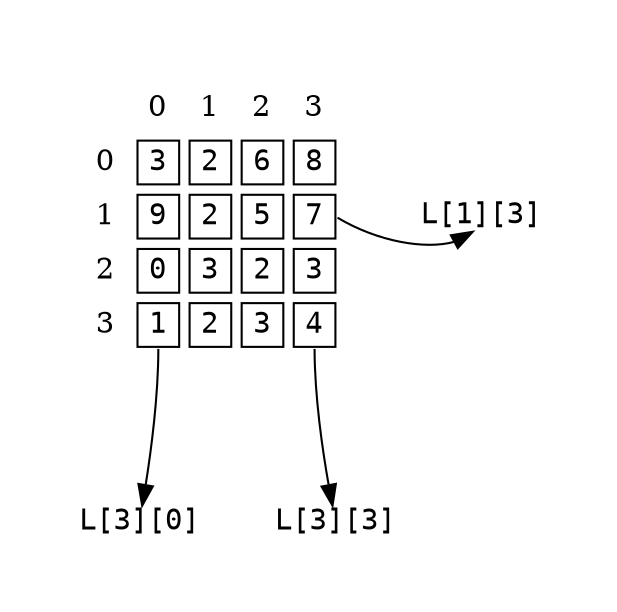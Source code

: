 digraph {
    graph [pad="0.5", nodesep="0.5", ranksep="1"];
    node [shape=plain]

    A2D [label=<
    <table border="0" cellborder="1" cellspacing="5">
        <tr>
            <td color="none" width="20%"></td>
            <td color="none" width="20%">0</td>
            <td color="none" width="20%">1</td>
            <td color="none" width="20%">2</td>
            <td color="none" width="20%">3</td>
        </tr>
        <tr>
            <td color="none">0</td>
            <td><font face="monospace">3</font></td>
            <td><font face="monospace">2</font></td>
            <td><font face="monospace">6</font></td>
            <td><font face="monospace">8</font></td>
        </tr>
        <tr>
            <td color="none">1</td>
            <td><font face="monospace">9</font></td>
            <td><font face="monospace">2</font></td>
            <td><font face="monospace">5</font></td>
            <td port="ex1"><font face="monospace">7</font></td>
        </tr>
        <tr>
            <td color="none">2</td>
            <td><font face="monospace">0</font></td>
            <td><font face="monospace">3</font></td>
            <td><font face="monospace">2</font></td>
            <td><font face="monospace">3</font></td>
        </tr>
        <tr>
            <td color="none">3</td>
            <td port="ex2"><font face="monospace">1</font></td>
            <td><font face="monospace">2</font></td>
            <td><font face="monospace">3</font></td>
            <td port="ex3"><font face="monospace">4</font></td>
        </tr>
    </table>>]

    ex1 [label=<<font face="monospace">L[1][3]</font>>]
    ex2 [label=<<font face="monospace">L[3][0]</font>>]
    ex3 [label=<<font face="monospace">L[3][3]</font>>]

    A2D:ex1 -> ex1
    A2D:ex2 -> ex2
    A2D:ex3 -> ex3
    {rank=same;A2D:ex1 ex1}
}